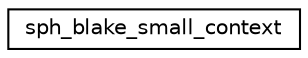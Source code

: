 digraph "Graphical Class Hierarchy"
{
 // LATEX_PDF_SIZE
  edge [fontname="Helvetica",fontsize="10",labelfontname="Helvetica",labelfontsize="10"];
  node [fontname="Helvetica",fontsize="10",shape=record];
  rankdir="LR";
  Node0 [label="sph_blake_small_context",height=0.2,width=0.4,color="black", fillcolor="white", style="filled",URL="$structsph__blake__small__context.html",tooltip=" "];
}
